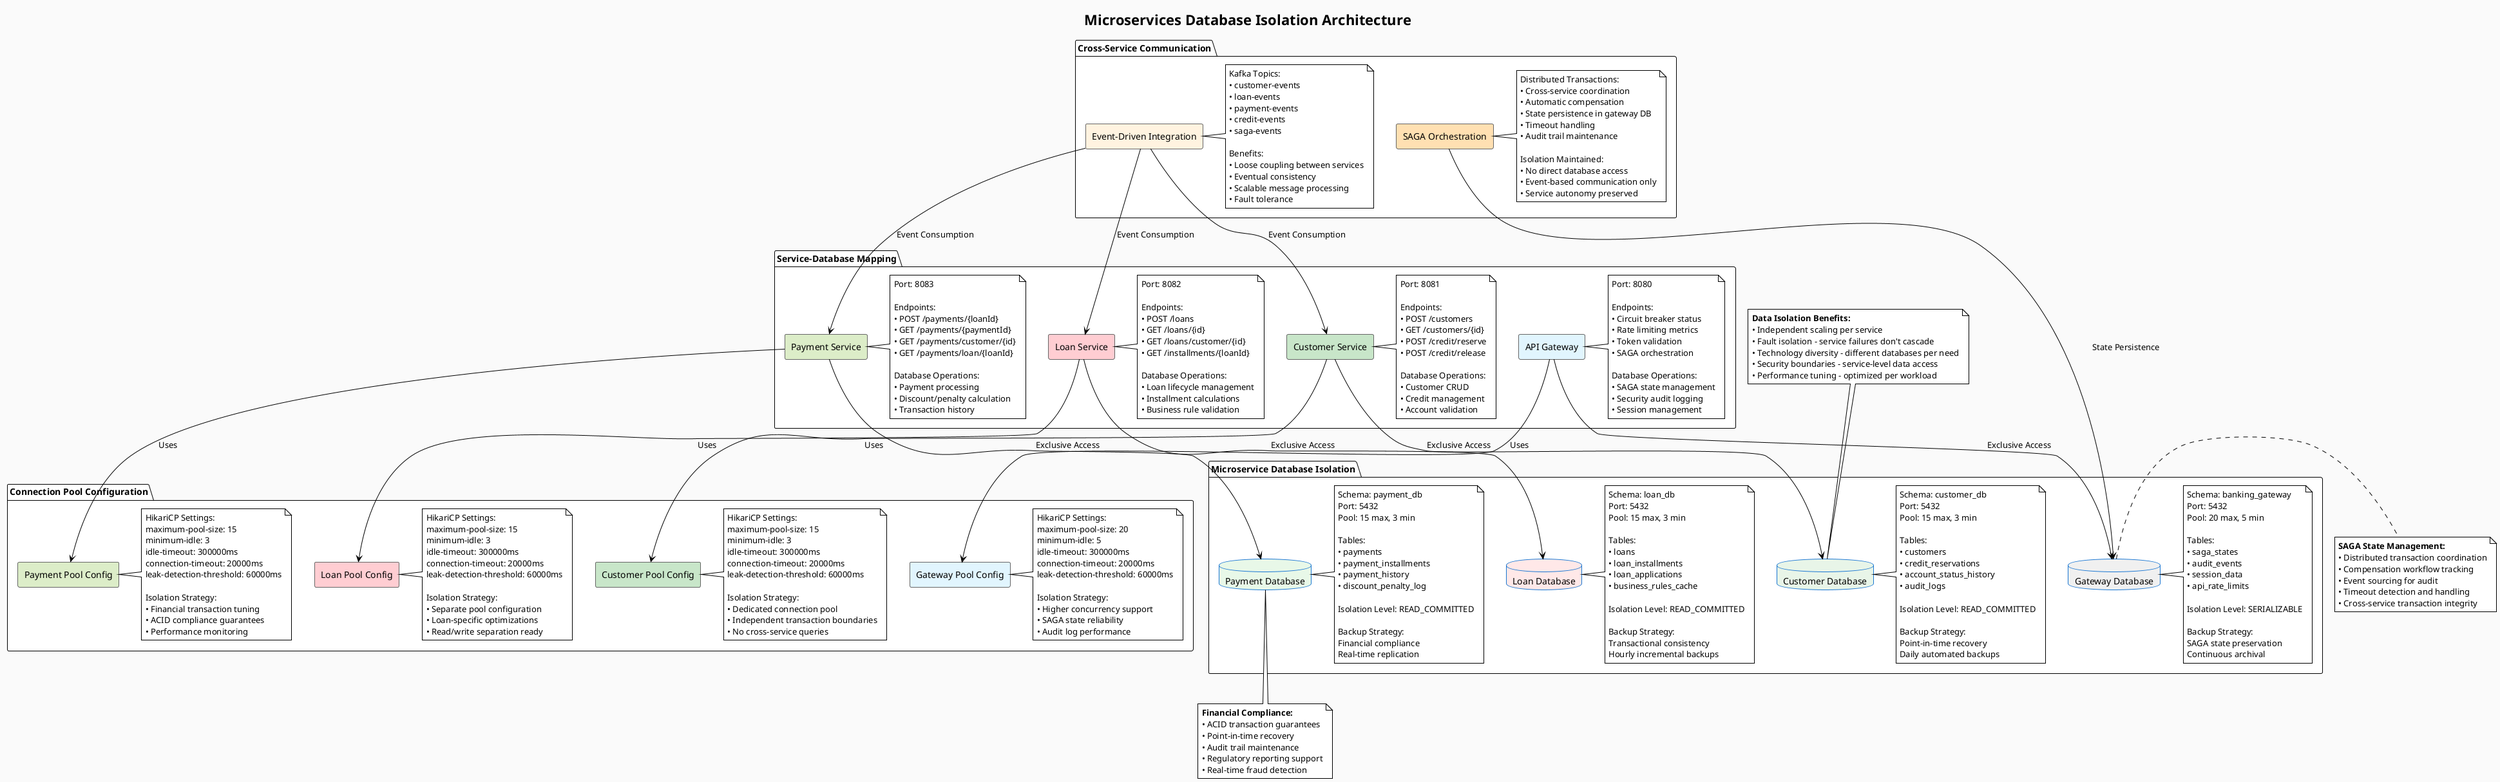 @startuml Database Isolation Architecture
!theme plain

skinparam backgroundColor #FAFAFA
skinparam database {
    BackgroundColor #E8F4FD
    BorderColor #1976D2
}
skinparam rectangle {
    BackgroundColor #F5F5F5
    BorderColor #666666
}

title Microservices Database Isolation Architecture
!define SUBTITLE Independent Database Schemas for High Availability

package "Microservice Database Isolation" {
    
    database "Customer Database" as CUSTOMER_DB #E8F5E8
    note right of CUSTOMER_DB : Schema: customer_db\nPort: 5432\nPool: 15 max, 3 min\n\nTables:\n• customers\n• credit_reservations\n• account_status_history\n• audit_logs\n\nIsolation Level: READ_COMMITTED\n\nBackup Strategy:\nPoint-in-time recovery\nDaily automated backups
    
    database "Loan Database" as LOAN_DB #FFE8E8
    note right of LOAN_DB : Schema: loan_db\nPort: 5432\nPool: 15 max, 3 min\n\nTables:\n• loans\n• loan_installments\n• loan_applications\n• business_rules_cache\n\nIsolation Level: READ_COMMITTED\n\nBackup Strategy:\nTransactional consistency\nHourly incremental backups
    
    database "Payment Database" as PAYMENT_DB #E8F8E8
    note right of PAYMENT_DB : Schema: payment_db\nPort: 5432\nPool: 15 max, 3 min\n\nTables:\n• payments\n• payment_installments\n• payment_history\n• discount_penalty_log\n\nIsolation Level: READ_COMMITTED\n\nBackup Strategy:\nFinancial compliance\nReal-time replication
    
    database "Gateway Database" as GATEWAY_DB #F0F0F0
    note right of GATEWAY_DB : Schema: banking_gateway\nPort: 5432\nPool: 20 max, 5 min\n\nTables:\n• saga_states\n• audit_events\n• session_data\n• api_rate_limits\n\nIsolation Level: SERIALIZABLE\n\nBackup Strategy:\nSAGA state preservation\nContinuous archival
}

package "Service-Database Mapping" {
    
    rectangle "Customer Service" as CUSTOMER_SVC #C8E6C9
    note right of CUSTOMER_SVC : Port: 8081\n\nEndpoints:\n• POST /customers\n• GET /customers/{id}\n• POST /credit/reserve\n• POST /credit/release\n\nDatabase Operations:\n• Customer CRUD\n• Credit management\n• Account validation
    
    rectangle "Loan Service" as LOAN_SVC #FFCDD2
    note right of LOAN_SVC : Port: 8082\n\nEndpoints:\n• POST /loans\n• GET /loans/{id}\n• GET /loans/customer/{id}\n• GET /installments/{loanId}\n\nDatabase Operations:\n• Loan lifecycle management\n• Installment calculations\n• Business rule validation
    
    rectangle "Payment Service" as PAYMENT_SVC #DCEDC8
    note right of PAYMENT_SVC : Port: 8083\n\nEndpoints:\n• POST /payments/{loanId}\n• GET /payments/{paymentId}\n• GET /payments/customer/{id}\n• GET /payments/loan/{loanId}\n\nDatabase Operations:\n• Payment processing\n• Discount/penalty calculation\n• Transaction history
    
    rectangle "API Gateway" as GATEWAY_SVC #E1F5FE
    note right of GATEWAY_SVC : Port: 8080\n\nEndpoints:\n• Circuit breaker status\n• Rate limiting metrics\n• Token validation\n• SAGA orchestration\n\nDatabase Operations:\n• SAGA state management\n• Security audit logging\n• Session management
}

package "Connection Pool Configuration" {
    
    rectangle "Customer Pool Config" as CUSTOMER_POOL #C8E6C9
    note right of CUSTOMER_POOL : HikariCP Settings:\nmaximum-pool-size: 15\nminimum-idle: 3\nidle-timeout: 300000ms\nconnection-timeout: 20000ms\nleak-detection-threshold: 60000ms\n\nIsolation Strategy:\n• Dedicated connection pool\n• Independent transaction boundaries\n• No cross-service queries
    
    rectangle "Loan Pool Config" as LOAN_POOL #FFCDD2
    note right of LOAN_POOL : HikariCP Settings:\nmaximum-pool-size: 15\nminimum-idle: 3\nidle-timeout: 300000ms\nconnection-timeout: 20000ms\nleak-detection-threshold: 60000ms\n\nIsolation Strategy:\n• Separate pool configuration\n• Loan-specific optimizations\n• Read/write separation ready
    
    rectangle "Payment Pool Config" as PAYMENT_POOL #DCEDC8
    note right of PAYMENT_POOL : HikariCP Settings:\nmaximum-pool-size: 15\nminimum-idle: 3\nidle-timeout: 300000ms\nconnection-timeout: 20000ms\nleak-detection-threshold: 60000ms\n\nIsolation Strategy:\n• Financial transaction tuning\n• ACID compliance guarantees\n• Performance monitoring
    
    rectangle "Gateway Pool Config" as GATEWAY_POOL #E1F5FE
    note right of GATEWAY_POOL : HikariCP Settings:\nmaximum-pool-size: 20\nminimum-idle: 5\nidle-timeout: 300000ms\nconnection-timeout: 20000ms\nleak-detection-threshold: 60000ms\n\nIsolation Strategy:\n• Higher concurrency support\n• SAGA state reliability\n• Audit log performance
}

' Service to Database connections
CUSTOMER_SVC --> CUSTOMER_DB : Exclusive Access
LOAN_SVC --> LOAN_DB : Exclusive Access
PAYMENT_SVC --> PAYMENT_DB : Exclusive Access
GATEWAY_SVC --> GATEWAY_DB : Exclusive Access

' Pool configurations
CUSTOMER_SVC --> CUSTOMER_POOL : Uses
LOAN_SVC --> LOAN_POOL : Uses
PAYMENT_SVC --> PAYMENT_POOL : Uses
GATEWAY_SVC --> GATEWAY_POOL : Uses

note top of CUSTOMER_DB
**Data Isolation Benefits:**
• Independent scaling per service
• Fault isolation - service failures don't cascade
• Technology diversity - different databases per need
• Security boundaries - service-level data access
• Performance tuning - optimized per workload
end note

note bottom of PAYMENT_DB
**Financial Compliance:**
• ACID transaction guarantees
• Point-in-time recovery
• Audit trail maintenance
• Regulatory reporting support
• Real-time fraud detection
end note

note right of GATEWAY_DB
**SAGA State Management:**
• Distributed transaction coordination
• Compensation workflow tracking
• Event sourcing for audit
• Timeout detection and handling
• Cross-service transaction integrity
end note

package "Cross-Service Communication" {
    rectangle "Event-Driven Integration" as EVENTS #FFF3E0
    note right of EVENTS : Kafka Topics:\n• customer-events\n• loan-events\n• payment-events\n• credit-events\n• saga-events\n\nBenefits:\n• Loose coupling between services\n• Eventual consistency\n• Scalable message processing\n• Fault tolerance
    
    rectangle "SAGA Orchestration" as SAGA #FFE0B2
    note right of SAGA : Distributed Transactions:\n• Cross-service coordination\n• Automatic compensation\n• State persistence in gateway DB\n• Timeout handling\n• Audit trail maintenance\n\nIsolation Maintained:\n• No direct database access\n• Event-based communication only\n• Service autonomy preserved
}

EVENTS --> CUSTOMER_SVC : Event Consumption
EVENTS --> LOAN_SVC : Event Consumption  
EVENTS --> PAYMENT_SVC : Event Consumption
SAGA --> GATEWAY_DB : State Persistence

@enduml